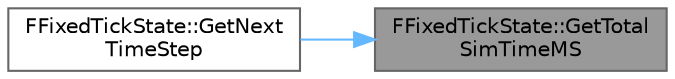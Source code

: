 digraph "FFixedTickState::GetTotalSimTimeMS"
{
 // INTERACTIVE_SVG=YES
 // LATEX_PDF_SIZE
  bgcolor="transparent";
  edge [fontname=Helvetica,fontsize=10,labelfontname=Helvetica,labelfontsize=10];
  node [fontname=Helvetica,fontsize=10,shape=box,height=0.2,width=0.4];
  rankdir="RL";
  Node1 [id="Node000001",label="FFixedTickState::GetTotal\lSimTimeMS",height=0.2,width=0.4,color="gray40", fillcolor="grey60", style="filled", fontcolor="black",tooltip=" "];
  Node1 -> Node2 [id="edge1_Node000001_Node000002",dir="back",color="steelblue1",style="solid",tooltip=" "];
  Node2 [id="Node000002",label="FFixedTickState::GetNext\lTimeStep",height=0.2,width=0.4,color="grey40", fillcolor="white", style="filled",URL="$d9/dc7/structFFixedTickState.html#addab3b782b93ae5f758cb29947d4095d",tooltip=" "];
}
